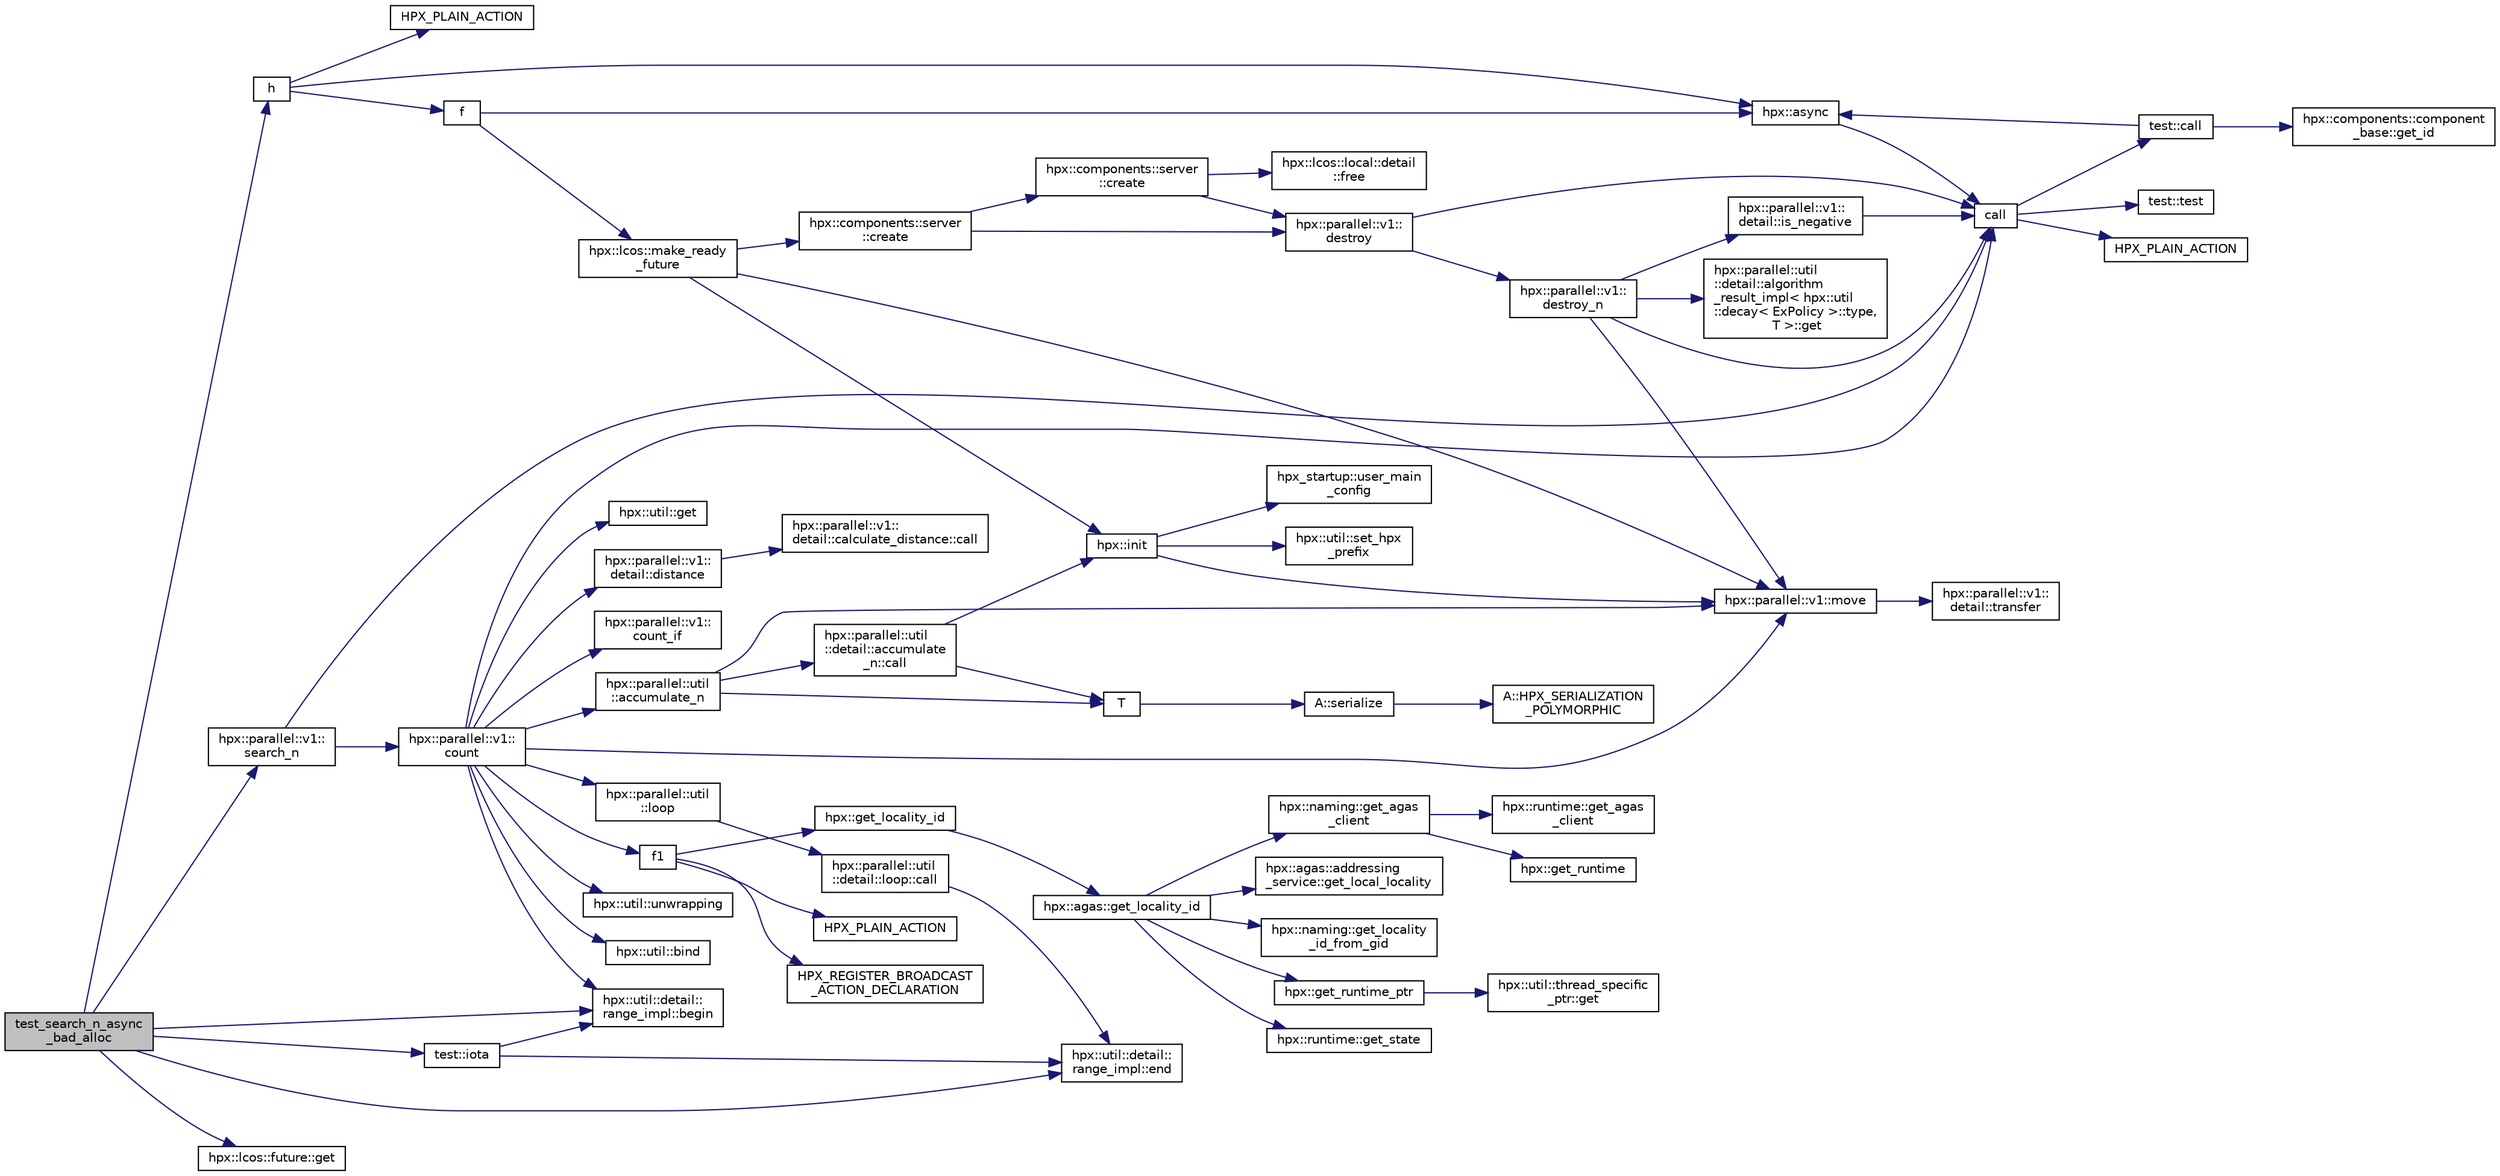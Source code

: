 digraph "test_search_n_async_bad_alloc"
{
  edge [fontname="Helvetica",fontsize="10",labelfontname="Helvetica",labelfontsize="10"];
  node [fontname="Helvetica",fontsize="10",shape=record];
  rankdir="LR";
  Node933 [label="test_search_n_async\l_bad_alloc",height=0.2,width=0.4,color="black", fillcolor="grey75", style="filled", fontcolor="black"];
  Node933 -> Node934 [color="midnightblue",fontsize="10",style="solid",fontname="Helvetica"];
  Node934 [label="test::iota",height=0.2,width=0.4,color="black", fillcolor="white", style="filled",URL="$df/d04/namespacetest.html#abdbbc37e6fb67287495e853a554c493a"];
  Node934 -> Node935 [color="midnightblue",fontsize="10",style="solid",fontname="Helvetica"];
  Node935 [label="hpx::util::detail::\lrange_impl::begin",height=0.2,width=0.4,color="black", fillcolor="white", style="filled",URL="$d4/d4a/namespacehpx_1_1util_1_1detail_1_1range__impl.html#a31e165df2b865cdd961f35ce938db41a"];
  Node934 -> Node936 [color="midnightblue",fontsize="10",style="solid",fontname="Helvetica"];
  Node936 [label="hpx::util::detail::\lrange_impl::end",height=0.2,width=0.4,color="black", fillcolor="white", style="filled",URL="$d4/d4a/namespacehpx_1_1util_1_1detail_1_1range__impl.html#afb2ea48b0902f52ee4d8b764807b4316"];
  Node933 -> Node935 [color="midnightblue",fontsize="10",style="solid",fontname="Helvetica"];
  Node933 -> Node936 [color="midnightblue",fontsize="10",style="solid",fontname="Helvetica"];
  Node933 -> Node937 [color="midnightblue",fontsize="10",style="solid",fontname="Helvetica"];
  Node937 [label="h",height=0.2,width=0.4,color="black", fillcolor="white", style="filled",URL="$d4/d13/async__unwrap__1037_8cpp.html#a68bf2774bfb21af6d8c70eaf70834b03"];
  Node937 -> Node938 [color="midnightblue",fontsize="10",style="solid",fontname="Helvetica"];
  Node938 [label="hpx::async",height=0.2,width=0.4,color="black", fillcolor="white", style="filled",URL="$d8/d83/namespacehpx.html#acb7d8e37b73b823956ce144f9a57eaa4"];
  Node938 -> Node939 [color="midnightblue",fontsize="10",style="solid",fontname="Helvetica"];
  Node939 [label="call",height=0.2,width=0.4,color="black", fillcolor="white", style="filled",URL="$d2/d67/promise__1620_8cpp.html#a58357f0b82bc761e1d0b9091ed563a70"];
  Node939 -> Node940 [color="midnightblue",fontsize="10",style="solid",fontname="Helvetica"];
  Node940 [label="test::test",height=0.2,width=0.4,color="black", fillcolor="white", style="filled",URL="$d8/d89/structtest.html#ab42d5ece712d716b04cb3f686f297a26"];
  Node939 -> Node941 [color="midnightblue",fontsize="10",style="solid",fontname="Helvetica"];
  Node941 [label="HPX_PLAIN_ACTION",height=0.2,width=0.4,color="black", fillcolor="white", style="filled",URL="$d2/d67/promise__1620_8cpp.html#ab96aab827a4b1fcaf66cfe0ba83fef23"];
  Node939 -> Node942 [color="midnightblue",fontsize="10",style="solid",fontname="Helvetica"];
  Node942 [label="test::call",height=0.2,width=0.4,color="black", fillcolor="white", style="filled",URL="$d8/d89/structtest.html#aeb29e7ed6518b9426ccf1344c52620ae"];
  Node942 -> Node938 [color="midnightblue",fontsize="10",style="solid",fontname="Helvetica"];
  Node942 -> Node943 [color="midnightblue",fontsize="10",style="solid",fontname="Helvetica"];
  Node943 [label="hpx::components::component\l_base::get_id",height=0.2,width=0.4,color="black", fillcolor="white", style="filled",URL="$d2/de6/classhpx_1_1components_1_1component__base.html#a4c8fd93514039bdf01c48d66d82b19cd"];
  Node937 -> Node944 [color="midnightblue",fontsize="10",style="solid",fontname="Helvetica"];
  Node944 [label="f",height=0.2,width=0.4,color="black", fillcolor="white", style="filled",URL="$d4/d13/async__unwrap__1037_8cpp.html#a02a6b0b4f77af9f69a841dc8262b0cd0"];
  Node944 -> Node938 [color="midnightblue",fontsize="10",style="solid",fontname="Helvetica"];
  Node944 -> Node945 [color="midnightblue",fontsize="10",style="solid",fontname="Helvetica"];
  Node945 [label="hpx::lcos::make_ready\l_future",height=0.2,width=0.4,color="black", fillcolor="white", style="filled",URL="$d2/dc9/namespacehpx_1_1lcos.html#a42997564ddfde91d475b8a2cea8f53e4"];
  Node945 -> Node946 [color="midnightblue",fontsize="10",style="solid",fontname="Helvetica"];
  Node946 [label="hpx::init",height=0.2,width=0.4,color="black", fillcolor="white", style="filled",URL="$d8/d83/namespacehpx.html#a3c694ea960b47c56b33351ba16e3d76b",tooltip="Main entry point for launching the HPX runtime system. "];
  Node946 -> Node947 [color="midnightblue",fontsize="10",style="solid",fontname="Helvetica"];
  Node947 [label="hpx::util::set_hpx\l_prefix",height=0.2,width=0.4,color="black", fillcolor="white", style="filled",URL="$df/dad/namespacehpx_1_1util.html#ae40a23c1ba0a48d9304dcf717a95793e"];
  Node946 -> Node948 [color="midnightblue",fontsize="10",style="solid",fontname="Helvetica"];
  Node948 [label="hpx_startup::user_main\l_config",height=0.2,width=0.4,color="black", fillcolor="white", style="filled",URL="$d3/dd2/namespacehpx__startup.html#aaac571d88bd3912a4225a23eb3261637"];
  Node946 -> Node949 [color="midnightblue",fontsize="10",style="solid",fontname="Helvetica"];
  Node949 [label="hpx::parallel::v1::move",height=0.2,width=0.4,color="black", fillcolor="white", style="filled",URL="$db/db9/namespacehpx_1_1parallel_1_1v1.html#aa7c4ede081ce786c9d1eb1adff495cfc"];
  Node949 -> Node950 [color="midnightblue",fontsize="10",style="solid",fontname="Helvetica"];
  Node950 [label="hpx::parallel::v1::\ldetail::transfer",height=0.2,width=0.4,color="black", fillcolor="white", style="filled",URL="$d2/ddd/namespacehpx_1_1parallel_1_1v1_1_1detail.html#ab1b56a05e1885ca7cc7ffa1804dd2f3c"];
  Node945 -> Node951 [color="midnightblue",fontsize="10",style="solid",fontname="Helvetica"];
  Node951 [label="hpx::components::server\l::create",height=0.2,width=0.4,color="black", fillcolor="white", style="filled",URL="$d2/da2/namespacehpx_1_1components_1_1server.html#ac776c89f3d68ceb910e8cee9fa937ab4",tooltip="Create arrays of components using their default constructor. "];
  Node951 -> Node952 [color="midnightblue",fontsize="10",style="solid",fontname="Helvetica"];
  Node952 [label="hpx::components::server\l::create",height=0.2,width=0.4,color="black", fillcolor="white", style="filled",URL="$d2/da2/namespacehpx_1_1components_1_1server.html#a77d26de181c97b444565e230577981bd"];
  Node952 -> Node953 [color="midnightblue",fontsize="10",style="solid",fontname="Helvetica"];
  Node953 [label="hpx::lcos::local::detail\l::free",height=0.2,width=0.4,color="black", fillcolor="white", style="filled",URL="$d4/dcb/namespacehpx_1_1lcos_1_1local_1_1detail.html#a55a940f019734e9bb045dc123cd80e48"];
  Node952 -> Node954 [color="midnightblue",fontsize="10",style="solid",fontname="Helvetica"];
  Node954 [label="hpx::parallel::v1::\ldestroy",height=0.2,width=0.4,color="black", fillcolor="white", style="filled",URL="$db/db9/namespacehpx_1_1parallel_1_1v1.html#acf303558375048e8a7cc9a2c2e09477f"];
  Node954 -> Node939 [color="midnightblue",fontsize="10",style="solid",fontname="Helvetica"];
  Node954 -> Node955 [color="midnightblue",fontsize="10",style="solid",fontname="Helvetica"];
  Node955 [label="hpx::parallel::v1::\ldestroy_n",height=0.2,width=0.4,color="black", fillcolor="white", style="filled",URL="$db/db9/namespacehpx_1_1parallel_1_1v1.html#a71d0691132a300690163f5636bcd5bd3"];
  Node955 -> Node956 [color="midnightblue",fontsize="10",style="solid",fontname="Helvetica"];
  Node956 [label="hpx::parallel::v1::\ldetail::is_negative",height=0.2,width=0.4,color="black", fillcolor="white", style="filled",URL="$d2/ddd/namespacehpx_1_1parallel_1_1v1_1_1detail.html#adf2e40fc4b20ad0fd442ee3118a4d527"];
  Node956 -> Node939 [color="midnightblue",fontsize="10",style="solid",fontname="Helvetica"];
  Node955 -> Node957 [color="midnightblue",fontsize="10",style="solid",fontname="Helvetica"];
  Node957 [label="hpx::parallel::util\l::detail::algorithm\l_result_impl\< hpx::util\l::decay\< ExPolicy \>::type,\l T \>::get",height=0.2,width=0.4,color="black", fillcolor="white", style="filled",URL="$d2/d42/structhpx_1_1parallel_1_1util_1_1detail_1_1algorithm__result__impl.html#ab5b051e8ec74eff5e0e62fd63f5d377e"];
  Node955 -> Node949 [color="midnightblue",fontsize="10",style="solid",fontname="Helvetica"];
  Node955 -> Node939 [color="midnightblue",fontsize="10",style="solid",fontname="Helvetica"];
  Node951 -> Node954 [color="midnightblue",fontsize="10",style="solid",fontname="Helvetica"];
  Node945 -> Node949 [color="midnightblue",fontsize="10",style="solid",fontname="Helvetica"];
  Node937 -> Node958 [color="midnightblue",fontsize="10",style="solid",fontname="Helvetica"];
  Node958 [label="HPX_PLAIN_ACTION",height=0.2,width=0.4,color="black", fillcolor="white", style="filled",URL="$d4/d13/async__unwrap__1037_8cpp.html#ab5991a65409f0229f564e4935bd7b979"];
  Node933 -> Node959 [color="midnightblue",fontsize="10",style="solid",fontname="Helvetica"];
  Node959 [label="hpx::parallel::v1::\lsearch_n",height=0.2,width=0.4,color="black", fillcolor="white", style="filled",URL="$db/db9/namespacehpx_1_1parallel_1_1v1.html#a76f1677de623ee3bc79ae00e111ef70e"];
  Node959 -> Node939 [color="midnightblue",fontsize="10",style="solid",fontname="Helvetica"];
  Node959 -> Node960 [color="midnightblue",fontsize="10",style="solid",fontname="Helvetica"];
  Node960 [label="hpx::parallel::v1::\lcount",height=0.2,width=0.4,color="black", fillcolor="white", style="filled",URL="$db/db9/namespacehpx_1_1parallel_1_1v1.html#a19d058114a2bd44801aab4176b188e23"];
  Node960 -> Node961 [color="midnightblue",fontsize="10",style="solid",fontname="Helvetica"];
  Node961 [label="hpx::parallel::v1::\lcount_if",height=0.2,width=0.4,color="black", fillcolor="white", style="filled",URL="$db/db9/namespacehpx_1_1parallel_1_1v1.html#ad836ff017ec208c2d6388a9b47b05ce0"];
  Node960 -> Node962 [color="midnightblue",fontsize="10",style="solid",fontname="Helvetica"];
  Node962 [label="f1",height=0.2,width=0.4,color="black", fillcolor="white", style="filled",URL="$d8/d8b/broadcast_8cpp.html#a1751fbd41f2529b84514a9dbd767959a"];
  Node962 -> Node963 [color="midnightblue",fontsize="10",style="solid",fontname="Helvetica"];
  Node963 [label="hpx::get_locality_id",height=0.2,width=0.4,color="black", fillcolor="white", style="filled",URL="$d8/d83/namespacehpx.html#a158d7c54a657bb364c1704033010697b",tooltip="Return the number of the locality this function is being called from. "];
  Node963 -> Node964 [color="midnightblue",fontsize="10",style="solid",fontname="Helvetica"];
  Node964 [label="hpx::agas::get_locality_id",height=0.2,width=0.4,color="black", fillcolor="white", style="filled",URL="$dc/d54/namespacehpx_1_1agas.html#a491cc2ddecdf0f1a9129900caa6a4d3e"];
  Node964 -> Node965 [color="midnightblue",fontsize="10",style="solid",fontname="Helvetica"];
  Node965 [label="hpx::get_runtime_ptr",height=0.2,width=0.4,color="black", fillcolor="white", style="filled",URL="$d8/d83/namespacehpx.html#af29daf2bb3e01b4d6495a1742b6cce64"];
  Node965 -> Node966 [color="midnightblue",fontsize="10",style="solid",fontname="Helvetica"];
  Node966 [label="hpx::util::thread_specific\l_ptr::get",height=0.2,width=0.4,color="black", fillcolor="white", style="filled",URL="$d4/d4c/structhpx_1_1util_1_1thread__specific__ptr.html#a3b27d8520710478aa41d1f74206bdba9"];
  Node964 -> Node967 [color="midnightblue",fontsize="10",style="solid",fontname="Helvetica"];
  Node967 [label="hpx::runtime::get_state",height=0.2,width=0.4,color="black", fillcolor="white", style="filled",URL="$d0/d7b/classhpx_1_1runtime.html#ab405f80e060dac95d624520f38b0524c"];
  Node964 -> Node968 [color="midnightblue",fontsize="10",style="solid",fontname="Helvetica"];
  Node968 [label="hpx::naming::get_agas\l_client",height=0.2,width=0.4,color="black", fillcolor="white", style="filled",URL="$d4/dc9/namespacehpx_1_1naming.html#a0408fffd5d34b620712a801b0ae3b032"];
  Node968 -> Node969 [color="midnightblue",fontsize="10",style="solid",fontname="Helvetica"];
  Node969 [label="hpx::get_runtime",height=0.2,width=0.4,color="black", fillcolor="white", style="filled",URL="$d8/d83/namespacehpx.html#aef902cc6c7dd3b9fbadf34d1e850a070"];
  Node968 -> Node970 [color="midnightblue",fontsize="10",style="solid",fontname="Helvetica"];
  Node970 [label="hpx::runtime::get_agas\l_client",height=0.2,width=0.4,color="black", fillcolor="white", style="filled",URL="$d0/d7b/classhpx_1_1runtime.html#aeb5dddd30d6b9861669af8ad44d1a96a"];
  Node964 -> Node971 [color="midnightblue",fontsize="10",style="solid",fontname="Helvetica"];
  Node971 [label="hpx::agas::addressing\l_service::get_local_locality",height=0.2,width=0.4,color="black", fillcolor="white", style="filled",URL="$db/d58/structhpx_1_1agas_1_1addressing__service.html#ab52c19a37c2a7a006c6c15f90ad0539c"];
  Node964 -> Node972 [color="midnightblue",fontsize="10",style="solid",fontname="Helvetica"];
  Node972 [label="hpx::naming::get_locality\l_id_from_gid",height=0.2,width=0.4,color="black", fillcolor="white", style="filled",URL="$d4/dc9/namespacehpx_1_1naming.html#a7fd43037784560bd04fda9b49e33529f"];
  Node962 -> Node973 [color="midnightblue",fontsize="10",style="solid",fontname="Helvetica"];
  Node973 [label="HPX_PLAIN_ACTION",height=0.2,width=0.4,color="black", fillcolor="white", style="filled",URL="$d8/d8b/broadcast_8cpp.html#a19685a0394ce6a99351f7a679f6eeefc"];
  Node962 -> Node974 [color="midnightblue",fontsize="10",style="solid",fontname="Helvetica"];
  Node974 [label="HPX_REGISTER_BROADCAST\l_ACTION_DECLARATION",height=0.2,width=0.4,color="black", fillcolor="white", style="filled",URL="$d7/d38/addressing__service_8cpp.html#a573d764d9cb34eec46a4bdffcf07875f"];
  Node960 -> Node975 [color="midnightblue",fontsize="10",style="solid",fontname="Helvetica"];
  Node975 [label="hpx::parallel::util\l::loop",height=0.2,width=0.4,color="black", fillcolor="white", style="filled",URL="$df/dc6/namespacehpx_1_1parallel_1_1util.html#a3f434e00f42929aac85debb8c5782213"];
  Node975 -> Node976 [color="midnightblue",fontsize="10",style="solid",fontname="Helvetica"];
  Node976 [label="hpx::parallel::util\l::detail::loop::call",height=0.2,width=0.4,color="black", fillcolor="white", style="filled",URL="$da/d06/structhpx_1_1parallel_1_1util_1_1detail_1_1loop.html#a5c5e8dbda782f09cdb7bc2509e3bf09e"];
  Node976 -> Node936 [color="midnightblue",fontsize="10",style="solid",fontname="Helvetica"];
  Node960 -> Node977 [color="midnightblue",fontsize="10",style="solid",fontname="Helvetica"];
  Node977 [label="hpx::util::bind",height=0.2,width=0.4,color="black", fillcolor="white", style="filled",URL="$df/dad/namespacehpx_1_1util.html#ad844caedf82a0173d6909d910c3e48c6"];
  Node960 -> Node949 [color="midnightblue",fontsize="10",style="solid",fontname="Helvetica"];
  Node960 -> Node978 [color="midnightblue",fontsize="10",style="solid",fontname="Helvetica"];
  Node978 [label="hpx::util::get",height=0.2,width=0.4,color="black", fillcolor="white", style="filled",URL="$df/dad/namespacehpx_1_1util.html#a5cbd3c41f03f4d4acaedaa4777e3cc02"];
  Node960 -> Node939 [color="midnightblue",fontsize="10",style="solid",fontname="Helvetica"];
  Node960 -> Node979 [color="midnightblue",fontsize="10",style="solid",fontname="Helvetica"];
  Node979 [label="hpx::parallel::v1::\ldetail::distance",height=0.2,width=0.4,color="black", fillcolor="white", style="filled",URL="$d2/ddd/namespacehpx_1_1parallel_1_1v1_1_1detail.html#a6bea3c6a5f470cad11f27ee6bab4a33f"];
  Node979 -> Node980 [color="midnightblue",fontsize="10",style="solid",fontname="Helvetica"];
  Node980 [label="hpx::parallel::v1::\ldetail::calculate_distance::call",height=0.2,width=0.4,color="black", fillcolor="white", style="filled",URL="$db/dfa/structhpx_1_1parallel_1_1v1_1_1detail_1_1calculate__distance.html#a950a6627830a7d019ac0e734b0a447bf"];
  Node960 -> Node981 [color="midnightblue",fontsize="10",style="solid",fontname="Helvetica"];
  Node981 [label="hpx::util::unwrapping",height=0.2,width=0.4,color="black", fillcolor="white", style="filled",URL="$df/dad/namespacehpx_1_1util.html#a7529d9ac687684c33403cdd1f9cef8e4"];
  Node960 -> Node982 [color="midnightblue",fontsize="10",style="solid",fontname="Helvetica"];
  Node982 [label="hpx::parallel::util\l::accumulate_n",height=0.2,width=0.4,color="black", fillcolor="white", style="filled",URL="$df/dc6/namespacehpx_1_1parallel_1_1util.html#af19f9a2722f97c2247ea5d0dbb5e2d25"];
  Node982 -> Node983 [color="midnightblue",fontsize="10",style="solid",fontname="Helvetica"];
  Node983 [label="hpx::parallel::util\l::detail::accumulate\l_n::call",height=0.2,width=0.4,color="black", fillcolor="white", style="filled",URL="$d8/d3b/structhpx_1_1parallel_1_1util_1_1detail_1_1accumulate__n.html#a765aceb8ab313fc92f7c4aaf70ccca8f"];
  Node983 -> Node946 [color="midnightblue",fontsize="10",style="solid",fontname="Helvetica"];
  Node983 -> Node984 [color="midnightblue",fontsize="10",style="solid",fontname="Helvetica"];
  Node984 [label="T",height=0.2,width=0.4,color="black", fillcolor="white", style="filled",URL="$db/d33/polymorphic__semiintrusive__template_8cpp.html#ad187658f9cb91c1312b39ae7e896f1ea"];
  Node984 -> Node985 [color="midnightblue",fontsize="10",style="solid",fontname="Helvetica"];
  Node985 [label="A::serialize",height=0.2,width=0.4,color="black", fillcolor="white", style="filled",URL="$d7/da0/struct_a.html#a5f5c287cf471e274ed9dda0da1592212"];
  Node985 -> Node986 [color="midnightblue",fontsize="10",style="solid",fontname="Helvetica"];
  Node986 [label="A::HPX_SERIALIZATION\l_POLYMORPHIC",height=0.2,width=0.4,color="black", fillcolor="white", style="filled",URL="$d7/da0/struct_a.html#ada978cc156cebbafddb1f3aa4c01918c"];
  Node982 -> Node949 [color="midnightblue",fontsize="10",style="solid",fontname="Helvetica"];
  Node982 -> Node984 [color="midnightblue",fontsize="10",style="solid",fontname="Helvetica"];
  Node960 -> Node935 [color="midnightblue",fontsize="10",style="solid",fontname="Helvetica"];
  Node933 -> Node987 [color="midnightblue",fontsize="10",style="solid",fontname="Helvetica"];
  Node987 [label="hpx::lcos::future::get",height=0.2,width=0.4,color="black", fillcolor="white", style="filled",URL="$d0/d33/classhpx_1_1lcos_1_1future.html#a8c28269486d5620ac48af349f17bb41c"];
}

